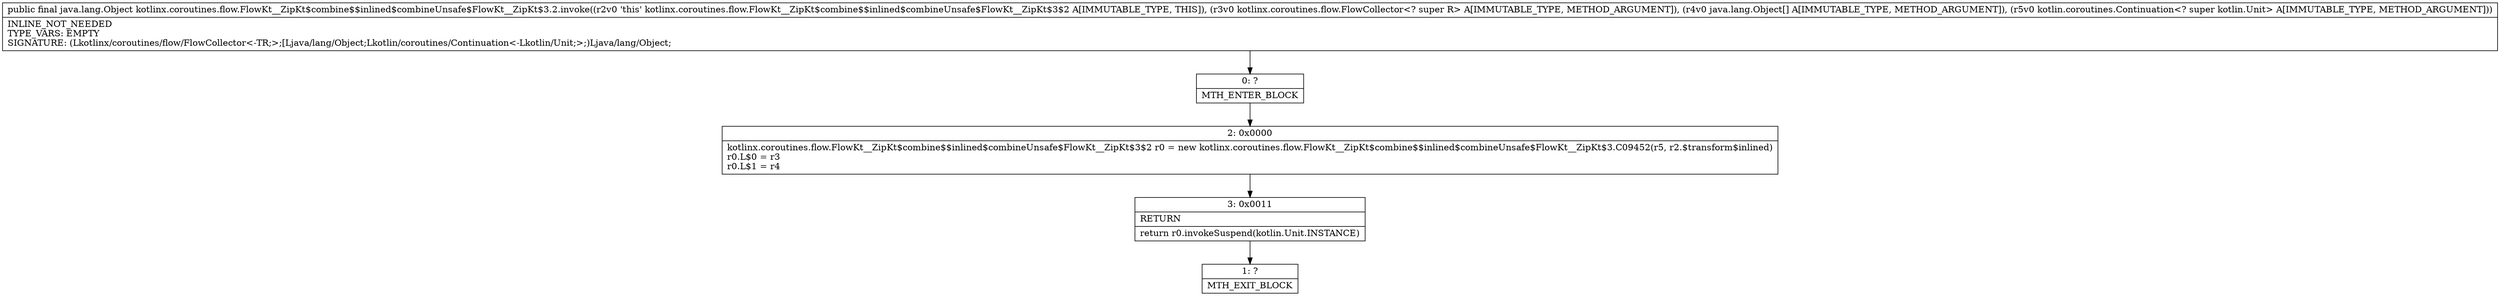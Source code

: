 digraph "CFG forkotlinx.coroutines.flow.FlowKt__ZipKt$combine$$inlined$combineUnsafe$FlowKt__ZipKt$3.2.invoke(Lkotlinx\/coroutines\/flow\/FlowCollector;[Ljava\/lang\/Object;Lkotlin\/coroutines\/Continuation;)Ljava\/lang\/Object;" {
Node_0 [shape=record,label="{0\:\ ?|MTH_ENTER_BLOCK\l}"];
Node_2 [shape=record,label="{2\:\ 0x0000|kotlinx.coroutines.flow.FlowKt__ZipKt$combine$$inlined$combineUnsafe$FlowKt__ZipKt$3$2 r0 = new kotlinx.coroutines.flow.FlowKt__ZipKt$combine$$inlined$combineUnsafe$FlowKt__ZipKt$3.C09452(r5, r2.$transform$inlined)\lr0.L$0 = r3\lr0.L$1 = r4\l}"];
Node_3 [shape=record,label="{3\:\ 0x0011|RETURN\l|return r0.invokeSuspend(kotlin.Unit.INSTANCE)\l}"];
Node_1 [shape=record,label="{1\:\ ?|MTH_EXIT_BLOCK\l}"];
MethodNode[shape=record,label="{public final java.lang.Object kotlinx.coroutines.flow.FlowKt__ZipKt$combine$$inlined$combineUnsafe$FlowKt__ZipKt$3.2.invoke((r2v0 'this' kotlinx.coroutines.flow.FlowKt__ZipKt$combine$$inlined$combineUnsafe$FlowKt__ZipKt$3$2 A[IMMUTABLE_TYPE, THIS]), (r3v0 kotlinx.coroutines.flow.FlowCollector\<? super R\> A[IMMUTABLE_TYPE, METHOD_ARGUMENT]), (r4v0 java.lang.Object[] A[IMMUTABLE_TYPE, METHOD_ARGUMENT]), (r5v0 kotlin.coroutines.Continuation\<? super kotlin.Unit\> A[IMMUTABLE_TYPE, METHOD_ARGUMENT]))  | INLINE_NOT_NEEDED\lTYPE_VARS: EMPTY\lSIGNATURE: (Lkotlinx\/coroutines\/flow\/FlowCollector\<\-TR;\>;[Ljava\/lang\/Object;Lkotlin\/coroutines\/Continuation\<\-Lkotlin\/Unit;\>;)Ljava\/lang\/Object;\l}"];
MethodNode -> Node_0;Node_0 -> Node_2;
Node_2 -> Node_3;
Node_3 -> Node_1;
}

